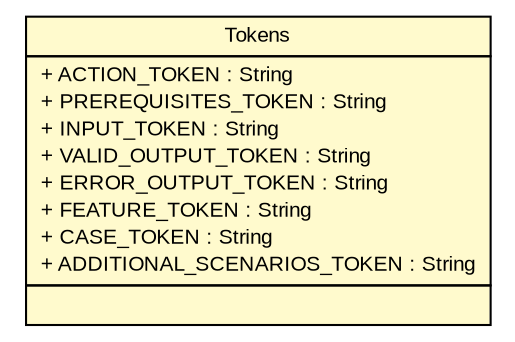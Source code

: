 #!/usr/local/bin/dot
#
# Class diagram 
# Generated by UMLGraph version R5_6 (http://www.umlgraph.org/)
#

digraph G {
	edge [fontname="arial",fontsize=10,labelfontname="arial",labelfontsize=10];
	node [fontname="arial",fontsize=10,shape=plaintext];
	nodesep=0.25;
	ranksep=0.5;
	// com.github.mkolisnyk.aerial.document.Tokens
	c3624 [label=<<table title="com.github.mkolisnyk.aerial.document.Tokens" border="0" cellborder="1" cellspacing="0" cellpadding="2" port="p" bgcolor="lemonChiffon" href="./Tokens.html">
		<tr><td><table border="0" cellspacing="0" cellpadding="1">
<tr><td align="center" balign="center"> Tokens </td></tr>
		</table></td></tr>
		<tr><td><table border="0" cellspacing="0" cellpadding="1">
<tr><td align="left" balign="left"> + ACTION_TOKEN : String </td></tr>
<tr><td align="left" balign="left"> + PREREQUISITES_TOKEN : String </td></tr>
<tr><td align="left" balign="left"> + INPUT_TOKEN : String </td></tr>
<tr><td align="left" balign="left"> + VALID_OUTPUT_TOKEN : String </td></tr>
<tr><td align="left" balign="left"> + ERROR_OUTPUT_TOKEN : String </td></tr>
<tr><td align="left" balign="left"> + FEATURE_TOKEN : String </td></tr>
<tr><td align="left" balign="left"> + CASE_TOKEN : String </td></tr>
<tr><td align="left" balign="left"> + ADDITIONAL_SCENARIOS_TOKEN : String </td></tr>
		</table></td></tr>
		<tr><td><table border="0" cellspacing="0" cellpadding="1">
<tr><td align="left" balign="left">  </td></tr>
		</table></td></tr>
		</table>>, URL="./Tokens.html", fontname="arial", fontcolor="black", fontsize=10.0];
}

